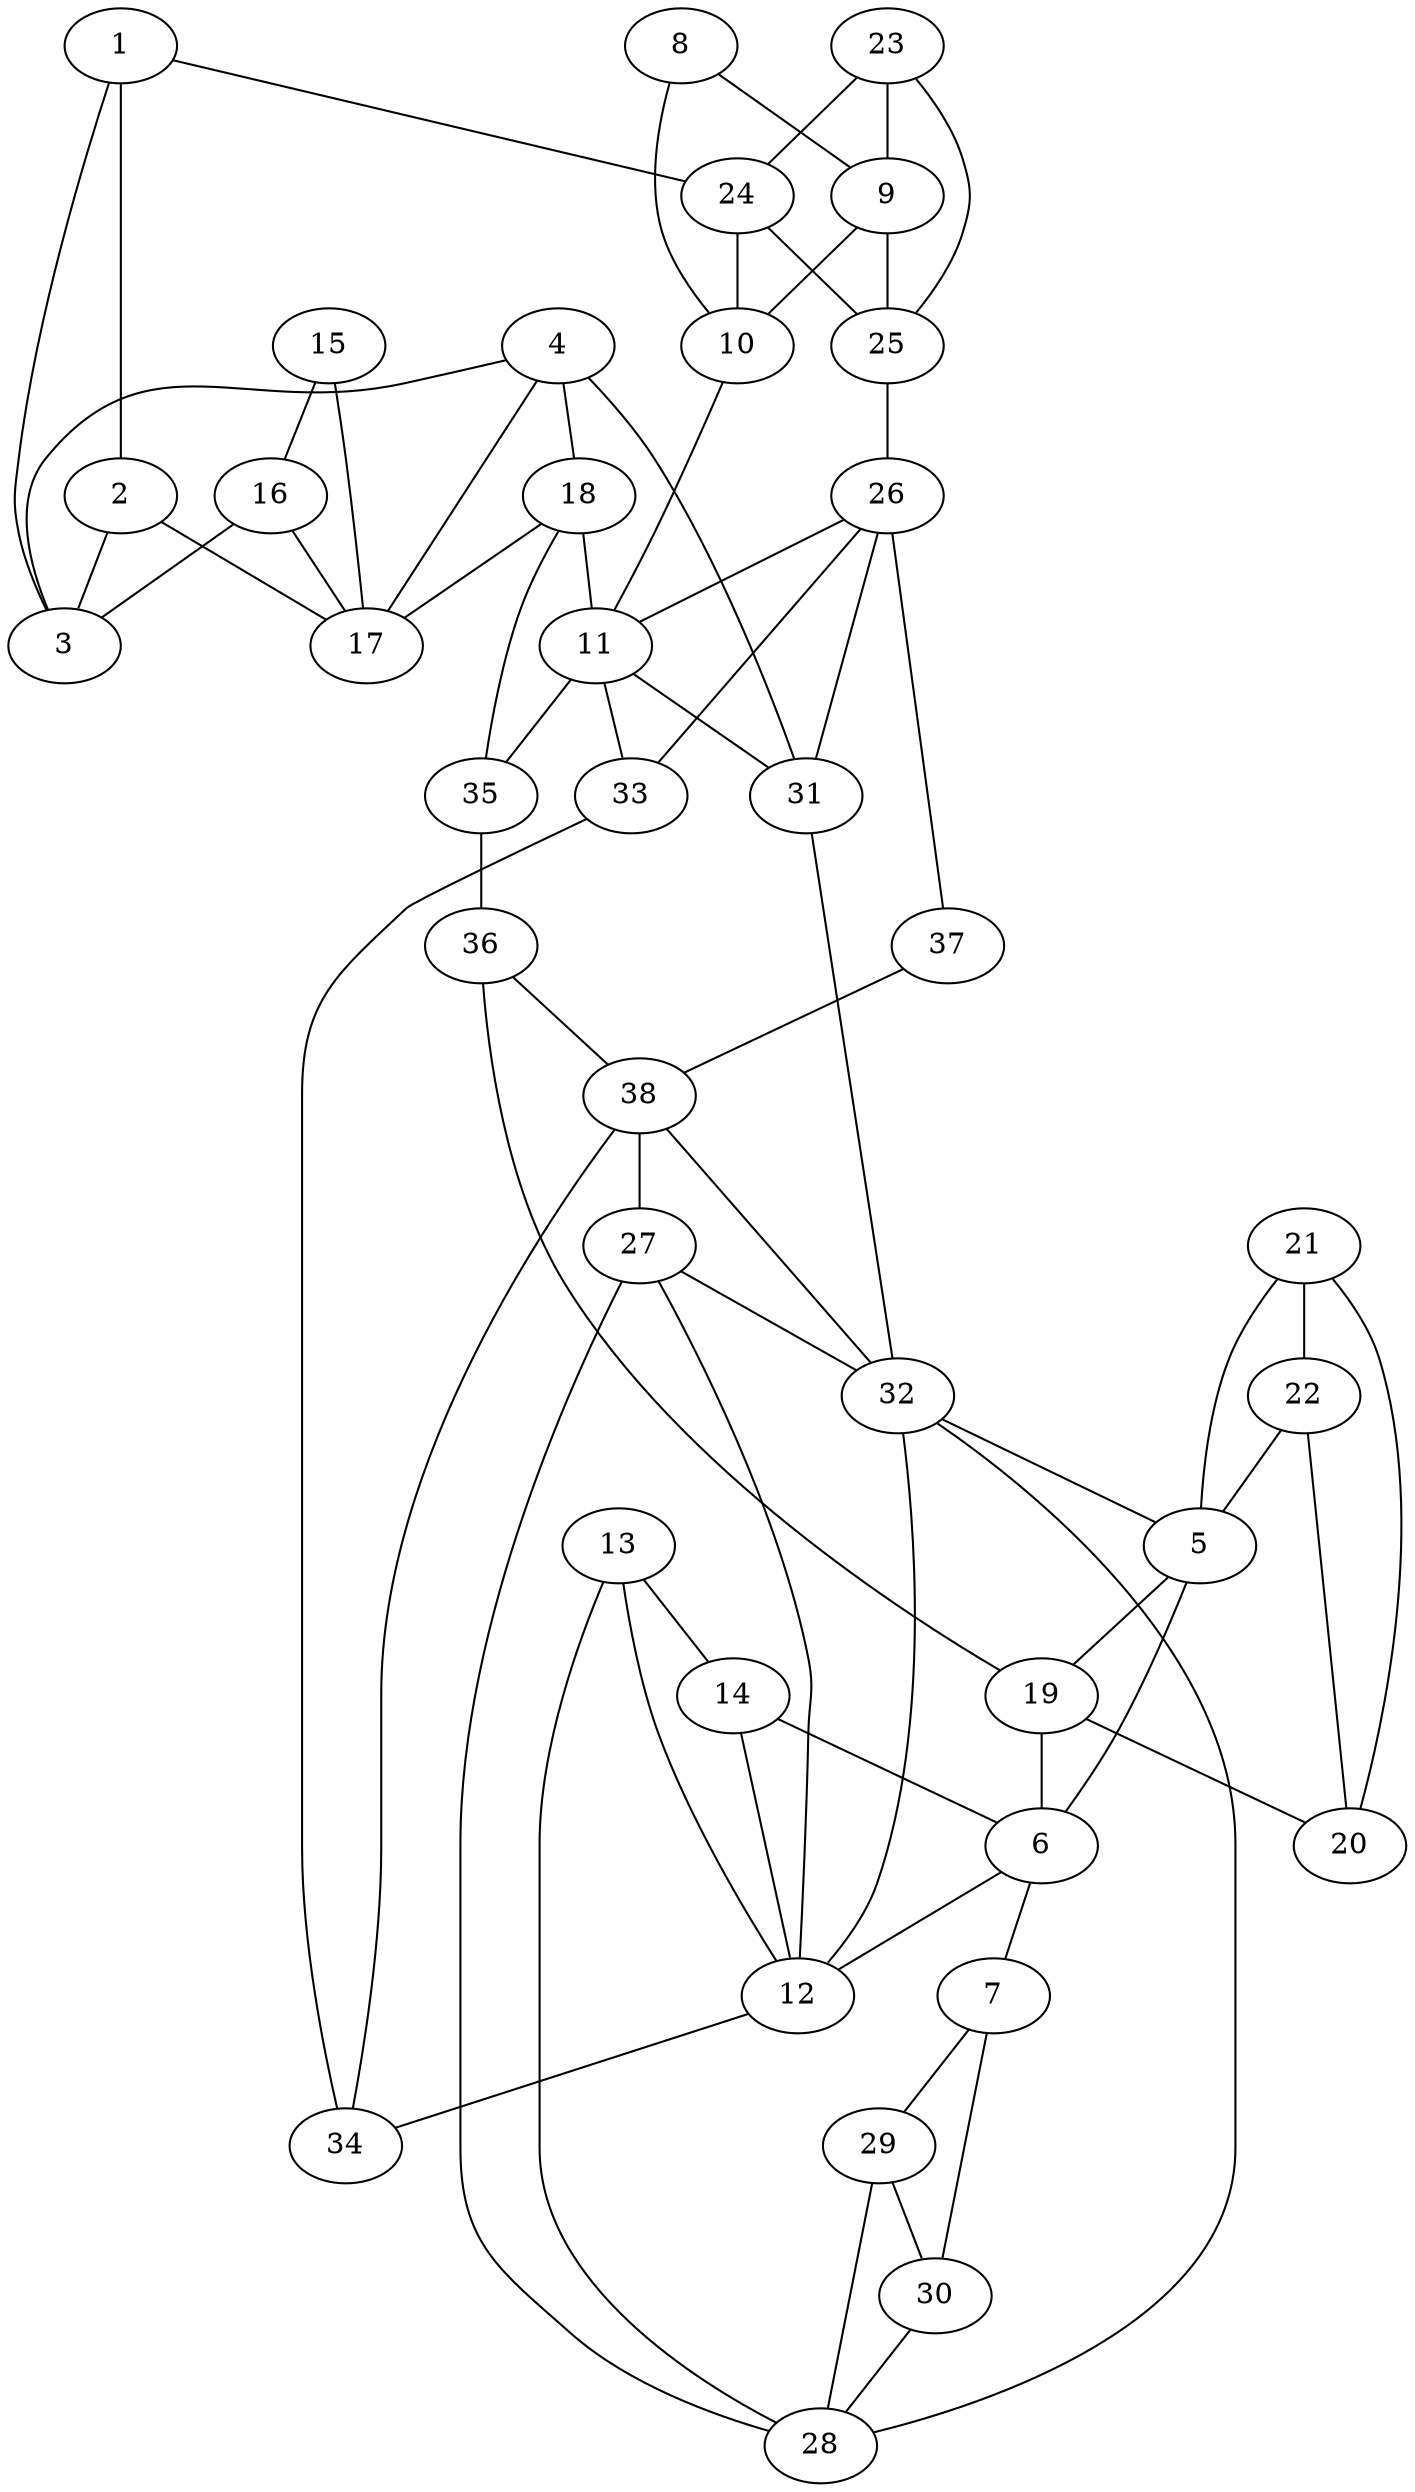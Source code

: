 graph pdb1a3a {
	1	 [aaLength=3,
		sequence=AEN,
		type=0];
	3	 [aaLength=13,
		sequence=PEYVQAMLDREKL,
		type=0];
	1 -- 3	 [distance0="35.34004",
		frequency=1,
		type0=2];
	2	 [aaLength=14,
		sequence=KEEAIRFAGEQLVK,
		type=0];
	1 -- 2	 [distance0="14.9502",
		frequency=1,
		type0=1];
	24	 [aaLength=14,
		sequence=KEEAIRFAGEQLVK,
		type=0];
	1 -- 24	 [distance0="39.30871",
		frequency=1,
		type0=3];
	2 -- 3	 [distance0="21.80371",
		distance1="5.0",
		frequency=2,
		type0=2,
		type1=4];
	17	 [aaLength=13,
		sequence=PEYVQAMLDREKL,
		type=0];
	2 -- 17	 [distance0="35.74707",
		frequency=1,
		type0=3];
	4	 [aaLength=6,
		sequence=VEAKDR,
		type=0];
	4 -- 3	 [distance0="29.49742",
		frequency=1,
		type0=2];
	4 -- 17	 [distance0="35.71272",
		frequency=1,
		type0=3];
	18	 [aaLength=6,
		sequence=VEAKDR,
		type=0];
	4 -- 18	 [distance0="25.06223",
		frequency=1,
		type0=1];
	31	 [aaLength=6,
		sequence=GVVFCQ,
		type=1];
	4 -- 31	 [distance0="4.0",
		frequency=1,
		type0=4];
	5	 [aaLength=11,
		sequence=HIQVITSLTNA,
		type=0];
	6	 [aaLength=9,
		sequence=ESVIERLAH,
		type=0];
	5 -- 6	 [distance0="23.8231",
		distance1="3.0",
		frequency=2,
		type0=3,
		type1=4];
	19	 [aaLength=3,
		sequence=RNN,
		type=0];
	5 -- 19	 [distance0="16.5131",
		frequency=1,
		type0=2];
	7	 [aaLength=7,
		sequence=VDEVLEL,
		type=0];
	6 -- 7	 [distance0="16.42011",
		distance1="3.0",
		frequency=2,
		type0=1,
		type1=4];
	12	 [aaLength=11,
		sequence=HIQVITSLTNA,
		type=0];
	6 -- 12	 [distance0="23.55898",
		frequency=1,
		type0=3];
	29	 [aaLength=9,
		sequence=ESVIERLAH,
		type=0];
	7 -- 29	 [distance0="22.52442",
		frequency=1,
		type0=2];
	8	 [aaLength=3,
		sequence=AEN,
		type=0];
	9	 [aaLength=14,
		sequence=KEEAIRFAGEQLVK,
		type=0];
	8 -- 9	 [distance0="15.04556",
		distance1="9.0",
		frequency=2,
		type0=1,
		type1=4];
	10	 [aaLength=13,
		sequence=PEYVQAMLDREKL,
		type=0];
	8 -- 10	 [distance0="35.15676",
		frequency=1,
		type0=2];
	9 -- 10	 [distance0="21.8066",
		distance1="5.0",
		frequency=2,
		type0=2,
		type1=4];
	25	 [aaLength=13,
		sequence=PEYVQAMLDREKL,
		type=0];
	9 -- 25	 [distance0="35.98601",
		frequency=1,
		type0=3];
	11	 [aaLength=6,
		sequence=VEAKDR,
		type=0];
	10 -- 11	 [distance0="29.41737",
		distance1="15.0",
		frequency=2,
		type0=3,
		type1=4];
	11 -- 31	 [distance0="14.66621",
		frequency=1,
		type0=1];
	33	 [aaLength=6,
		sequence=GVVFCQ,
		type=1];
	11 -- 33	 [distance0="14.66621",
		distance1="4.0",
		frequency=2,
		type0=2,
		type1=4];
	35	 [aaLength=6,
		sequence=GVVFCQ,
		type=1];
	11 -- 35	 [distance0="14.66621",
		frequency=1,
		type0=3];
	32	 [aaLength=6,
		sequence=LVIGIA,
		type=1];
	12 -- 32	 [distance0="15.0054",
		frequency=1,
		type0=2];
	34	 [aaLength=6,
		sequence=LVIGIA,
		type=1];
	12 -- 34	 [distance0="15.0054",
		frequency=1,
		type0=3];
	13	 [aaLength=9,
		sequence=ESVIERLAH,
		type=0];
	14	 [aaLength=7,
		sequence=VDEVLEL,
		type=0];
	13 -- 14	 [distance0="16.5446",
		distance1="3.0",
		frequency=2,
		type0=1,
		type1=4];
	13 -- 12	 [distance0="24.05469",
		frequency=1,
		type0=2];
	28	 [aaLength=11,
		sequence=HIQVITSLTNA,
		type=0];
	13 -- 28	 [distance0="24.6841",
		frequency=1,
		type0=3];
	14 -- 6	 [distance0="31.40229",
		frequency=1,
		type0=2];
	14 -- 12	 [distance0="32.06142",
		frequency=1,
		type0=3];
	15	 [aaLength=3,
		sequence=AEN,
		type=0];
	16	 [aaLength=14,
		sequence=KEEAIRFAGEQLVK,
		type=0];
	15 -- 16	 [distance0="14.61995",
		distance1="9.0",
		frequency=2,
		type0=1,
		type1=4];
	15 -- 17	 [distance0="33.36563",
		frequency=1,
		type0=2];
	16 -- 3	 [distance0="35.2752",
		frequency=1,
		type0=3];
	16 -- 17	 [distance0="21.19422",
		distance1="5.0",
		frequency=2,
		type0=2,
		type1=4];
	18 -- 11	 [distance0="30.15209",
		frequency=1,
		type0=3];
	18 -- 17	 [distance0="29.24343",
		frequency=1,
		type0=2];
	18 -- 35	 [distance0="4.0",
		frequency=1,
		type0=4];
	19 -- 6	 [distance0="26.19329",
		frequency=1,
		type0=3];
	20	 [aaLength=11,
		sequence=HIQVITSLTNA,
		type=0];
	19 -- 20	 [distance0="11.88687",
		distance1="1.0",
		frequency=2,
		type0=1,
		type1=4];
	21	 [aaLength=9,
		sequence=ESVIERLAH,
		type=0];
	21 -- 5	 [distance0="23.93085",
		frequency=1,
		type0=3];
	21 -- 20	 [distance0="22.48033",
		frequency=1,
		type0=2];
	22	 [aaLength=7,
		sequence=VDEVLEL,
		type=0];
	21 -- 22	 [distance0="16.53474",
		distance1="3.0",
		frequency=2,
		type0=1,
		type1=4];
	22 -- 5	 [distance0="33.18648",
		frequency=1,
		type0=3];
	22 -- 20	 [distance0="30.39668",
		frequency=1,
		type0=2];
	23	 [aaLength=3,
		sequence=AEN,
		type=0];
	23 -- 9	 [distance0="43.35377",
		frequency=1,
		type0=3];
	23 -- 24	 [distance0="13.94957",
		distance1="9.0",
		frequency=2,
		type0=1,
		type1=4];
	23 -- 25	 [distance0="33.14119",
		frequency=1,
		type0=2];
	24 -- 10	 [distance0="35.48459",
		frequency=1,
		type0=3];
	24 -- 25	 [distance0="21.29044",
		distance1="5.0",
		frequency=2,
		type0=2,
		type1=4];
	26	 [aaLength=6,
		sequence=VEAKDR,
		type=0];
	25 -- 26	 [distance0="29.31256",
		distance1="15.0",
		frequency=2,
		type0=3,
		type1=4];
	26 -- 11	 [distance0="25.7372",
		frequency=1,
		type0=1];
	26 -- 31	 [distance0="27.6261",
		frequency=1,
		type0=2];
	26 -- 33	 [distance0="27.6261",
		frequency=1,
		type0=3];
	37	 [aaLength=6,
		sequence=GVVFCQ,
		type=1];
	26 -- 37	 [distance0="4.0",
		frequency=1,
		type0=4];
	27	 [aaLength=3,
		sequence=RNN,
		type=0];
	27 -- 12	 [distance0="17.65678",
		frequency=1,
		type0=2];
	27 -- 28	 [distance0="12.69419",
		distance1="1.0",
		frequency=2,
		type0=1,
		type1=4];
	27 -- 32	 [distance0="24.76527",
		frequency=1,
		type0=3];
	28 -- 29	 [distance0="3.0",
		frequency=1,
		type0=4];
	28 -- 32	 [distance0="19.13488",
		frequency=1,
		type0=3];
	30	 [aaLength=8,
		sequence=VDEVLELL,
		type=0];
	29 -- 30	 [distance0="16.45554",
		distance1="3.0",
		frequency=2,
		type0=1,
		type1=4];
	30 -- 7	 [distance0="30.21933",
		frequency=1,
		type0=2];
	30 -- 28	 [distance0="30.31464",
		frequency=1,
		type0=3];
	31 -- 32	 [distance0="16.0",
		frequency=1,
		type0=4];
	32 -- 5	 [distance0="5.0",
		frequency=1,
		type0=4];
	33 -- 34	 [distance0="16.0",
		frequency=1,
		type0=4];
	36	 [aaLength=6,
		sequence=LVIGIA,
		type=1];
	35 -- 36	 [distance0="16.0",
		frequency=1,
		type0=4];
	36 -- 19	 [distance0="1.0",
		frequency=1,
		type0=4];
	38	 [aaLength=6,
		sequence=LVIGIA,
		type=1];
	36 -- 38	 [distance0="0.0",
		frequency=1,
		type0=3];
	37 -- 38	 [distance0="16.0",
		frequency=1,
		type0=4];
	38 -- 27	 [distance0="1.0",
		frequency=1,
		type0=4];
	38 -- 32	 [distance0="0.0",
		frequency=1,
		type0=1];
	38 -- 34	 [distance0="0.0",
		frequency=1,
		type0=2];
}
